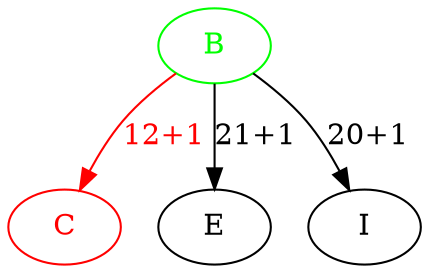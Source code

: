 digraph {
   B[color=green,fontcolor=green];
   C[color=red,fontcolor=red];
   B -> C[label="12+1",color=red,fontcolor=red];
   B -> E[label="21+1"];
   B -> I[label="20+1"];
}
